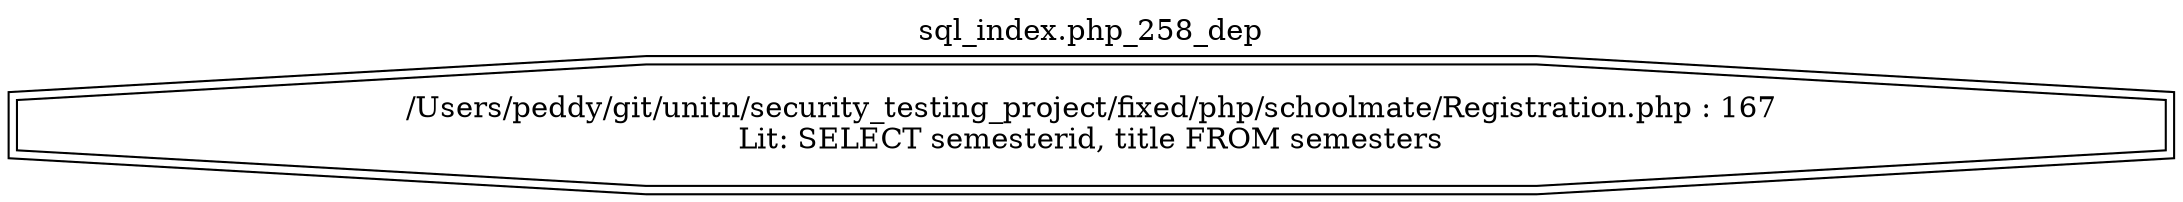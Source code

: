 digraph cfg {
  label="sql_index.php_258_dep";
  labelloc=t;
  n1 [shape=doubleoctagon, label="/Users/peddy/git/unitn/security_testing_project/fixed/php/schoolmate/Registration.php : 167\nLit: SELECT semesterid, title FROM semesters\n"];
}
